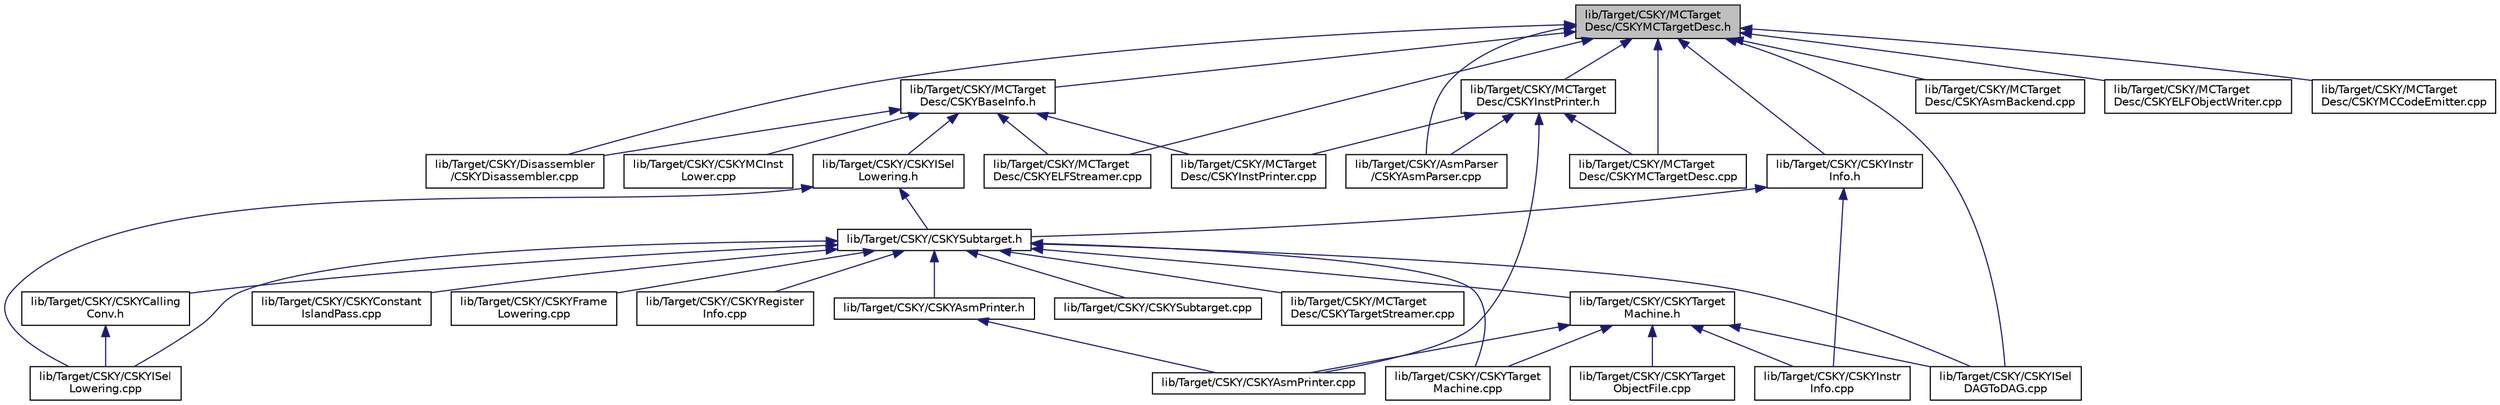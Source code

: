 digraph "lib/Target/CSKY/MCTargetDesc/CSKYMCTargetDesc.h"
{
 // LATEX_PDF_SIZE
  bgcolor="transparent";
  edge [fontname="Helvetica",fontsize="10",labelfontname="Helvetica",labelfontsize="10"];
  node [fontname="Helvetica",fontsize="10",shape=record];
  Node1 [label="lib/Target/CSKY/MCTarget\lDesc/CSKYMCTargetDesc.h",height=0.2,width=0.4,color="black", fillcolor="grey75", style="filled", fontcolor="black",tooltip=" "];
  Node1 -> Node2 [dir="back",color="midnightblue",fontsize="10",style="solid",fontname="Helvetica"];
  Node2 [label="lib/Target/CSKY/AsmParser\l/CSKYAsmParser.cpp",height=0.2,width=0.4,color="black",URL="$CSKYAsmParser_8cpp.html",tooltip=" "];
  Node1 -> Node3 [dir="back",color="midnightblue",fontsize="10",style="solid",fontname="Helvetica"];
  Node3 [label="lib/Target/CSKY/MCTarget\lDesc/CSKYBaseInfo.h",height=0.2,width=0.4,color="black",URL="$CSKYBaseInfo_8h.html",tooltip=" "];
  Node3 -> Node4 [dir="back",color="midnightblue",fontsize="10",style="solid",fontname="Helvetica"];
  Node4 [label="lib/Target/CSKY/CSKYISel\lLowering.h",height=0.2,width=0.4,color="black",URL="$CSKYISelLowering_8h.html",tooltip=" "];
  Node4 -> Node5 [dir="back",color="midnightblue",fontsize="10",style="solid",fontname="Helvetica"];
  Node5 [label="lib/Target/CSKY/CSKYSubtarget.h",height=0.2,width=0.4,color="black",URL="$CSKYSubtarget_8h.html",tooltip=" "];
  Node5 -> Node6 [dir="back",color="midnightblue",fontsize="10",style="solid",fontname="Helvetica"];
  Node6 [label="lib/Target/CSKY/CSKYAsmPrinter.h",height=0.2,width=0.4,color="black",URL="$CSKYAsmPrinter_8h.html",tooltip=" "];
  Node6 -> Node7 [dir="back",color="midnightblue",fontsize="10",style="solid",fontname="Helvetica"];
  Node7 [label="lib/Target/CSKY/CSKYAsmPrinter.cpp",height=0.2,width=0.4,color="black",URL="$CSKYAsmPrinter_8cpp.html",tooltip=" "];
  Node5 -> Node8 [dir="back",color="midnightblue",fontsize="10",style="solid",fontname="Helvetica"];
  Node8 [label="lib/Target/CSKY/CSKYTarget\lMachine.h",height=0.2,width=0.4,color="black",URL="$CSKYTargetMachine_8h.html",tooltip=" "];
  Node8 -> Node7 [dir="back",color="midnightblue",fontsize="10",style="solid",fontname="Helvetica"];
  Node8 -> Node9 [dir="back",color="midnightblue",fontsize="10",style="solid",fontname="Helvetica"];
  Node9 [label="lib/Target/CSKY/CSKYInstr\lInfo.cpp",height=0.2,width=0.4,color="black",URL="$CSKYInstrInfo_8cpp.html",tooltip=" "];
  Node8 -> Node10 [dir="back",color="midnightblue",fontsize="10",style="solid",fontname="Helvetica"];
  Node10 [label="lib/Target/CSKY/CSKYISel\lDAGToDAG.cpp",height=0.2,width=0.4,color="black",URL="$CSKYISelDAGToDAG_8cpp.html",tooltip=" "];
  Node8 -> Node11 [dir="back",color="midnightblue",fontsize="10",style="solid",fontname="Helvetica"];
  Node11 [label="lib/Target/CSKY/CSKYTarget\lMachine.cpp",height=0.2,width=0.4,color="black",URL="$CSKYTargetMachine_8cpp.html",tooltip=" "];
  Node8 -> Node12 [dir="back",color="midnightblue",fontsize="10",style="solid",fontname="Helvetica"];
  Node12 [label="lib/Target/CSKY/CSKYTarget\lObjectFile.cpp",height=0.2,width=0.4,color="black",URL="$CSKYTargetObjectFile_8cpp.html",tooltip=" "];
  Node5 -> Node13 [dir="back",color="midnightblue",fontsize="10",style="solid",fontname="Helvetica"];
  Node13 [label="lib/Target/CSKY/CSKYCalling\lConv.h",height=0.2,width=0.4,color="black",URL="$CSKYCallingConv_8h.html",tooltip=" "];
  Node13 -> Node14 [dir="back",color="midnightblue",fontsize="10",style="solid",fontname="Helvetica"];
  Node14 [label="lib/Target/CSKY/CSKYISel\lLowering.cpp",height=0.2,width=0.4,color="black",URL="$CSKYISelLowering_8cpp.html",tooltip=" "];
  Node5 -> Node15 [dir="back",color="midnightblue",fontsize="10",style="solid",fontname="Helvetica"];
  Node15 [label="lib/Target/CSKY/CSKYConstant\lIslandPass.cpp",height=0.2,width=0.4,color="black",URL="$CSKYConstantIslandPass_8cpp.html",tooltip=" "];
  Node5 -> Node16 [dir="back",color="midnightblue",fontsize="10",style="solid",fontname="Helvetica"];
  Node16 [label="lib/Target/CSKY/CSKYFrame\lLowering.cpp",height=0.2,width=0.4,color="black",URL="$CSKYFrameLowering_8cpp.html",tooltip=" "];
  Node5 -> Node10 [dir="back",color="midnightblue",fontsize="10",style="solid",fontname="Helvetica"];
  Node5 -> Node14 [dir="back",color="midnightblue",fontsize="10",style="solid",fontname="Helvetica"];
  Node5 -> Node17 [dir="back",color="midnightblue",fontsize="10",style="solid",fontname="Helvetica"];
  Node17 [label="lib/Target/CSKY/CSKYRegister\lInfo.cpp",height=0.2,width=0.4,color="black",URL="$CSKYRegisterInfo_8cpp.html",tooltip=" "];
  Node5 -> Node18 [dir="back",color="midnightblue",fontsize="10",style="solid",fontname="Helvetica"];
  Node18 [label="lib/Target/CSKY/CSKYSubtarget.cpp",height=0.2,width=0.4,color="black",URL="$CSKYSubtarget_8cpp.html",tooltip=" "];
  Node5 -> Node11 [dir="back",color="midnightblue",fontsize="10",style="solid",fontname="Helvetica"];
  Node5 -> Node19 [dir="back",color="midnightblue",fontsize="10",style="solid",fontname="Helvetica"];
  Node19 [label="lib/Target/CSKY/MCTarget\lDesc/CSKYTargetStreamer.cpp",height=0.2,width=0.4,color="black",URL="$CSKYTargetStreamer_8cpp.html",tooltip=" "];
  Node4 -> Node14 [dir="back",color="midnightblue",fontsize="10",style="solid",fontname="Helvetica"];
  Node3 -> Node20 [dir="back",color="midnightblue",fontsize="10",style="solid",fontname="Helvetica"];
  Node20 [label="lib/Target/CSKY/CSKYMCInst\lLower.cpp",height=0.2,width=0.4,color="black",URL="$CSKYMCInstLower_8cpp.html",tooltip=" "];
  Node3 -> Node21 [dir="back",color="midnightblue",fontsize="10",style="solid",fontname="Helvetica"];
  Node21 [label="lib/Target/CSKY/Disassembler\l/CSKYDisassembler.cpp",height=0.2,width=0.4,color="black",URL="$CSKYDisassembler_8cpp.html",tooltip=" "];
  Node3 -> Node22 [dir="back",color="midnightblue",fontsize="10",style="solid",fontname="Helvetica"];
  Node22 [label="lib/Target/CSKY/MCTarget\lDesc/CSKYELFStreamer.cpp",height=0.2,width=0.4,color="black",URL="$CSKYELFStreamer_8cpp.html",tooltip=" "];
  Node3 -> Node23 [dir="back",color="midnightblue",fontsize="10",style="solid",fontname="Helvetica"];
  Node23 [label="lib/Target/CSKY/MCTarget\lDesc/CSKYInstPrinter.cpp",height=0.2,width=0.4,color="black",URL="$CSKYInstPrinter_8cpp.html",tooltip=" "];
  Node1 -> Node24 [dir="back",color="midnightblue",fontsize="10",style="solid",fontname="Helvetica"];
  Node24 [label="lib/Target/CSKY/CSKYInstr\lInfo.h",height=0.2,width=0.4,color="black",URL="$CSKYInstrInfo_8h.html",tooltip=" "];
  Node24 -> Node5 [dir="back",color="midnightblue",fontsize="10",style="solid",fontname="Helvetica"];
  Node24 -> Node9 [dir="back",color="midnightblue",fontsize="10",style="solid",fontname="Helvetica"];
  Node1 -> Node25 [dir="back",color="midnightblue",fontsize="10",style="solid",fontname="Helvetica"];
  Node25 [label="lib/Target/CSKY/MCTarget\lDesc/CSKYInstPrinter.h",height=0.2,width=0.4,color="black",URL="$CSKYInstPrinter_8h.html",tooltip=" "];
  Node25 -> Node2 [dir="back",color="midnightblue",fontsize="10",style="solid",fontname="Helvetica"];
  Node25 -> Node7 [dir="back",color="midnightblue",fontsize="10",style="solid",fontname="Helvetica"];
  Node25 -> Node23 [dir="back",color="midnightblue",fontsize="10",style="solid",fontname="Helvetica"];
  Node25 -> Node26 [dir="back",color="midnightblue",fontsize="10",style="solid",fontname="Helvetica"];
  Node26 [label="lib/Target/CSKY/MCTarget\lDesc/CSKYMCTargetDesc.cpp",height=0.2,width=0.4,color="black",URL="$CSKYMCTargetDesc_8cpp.html",tooltip=" "];
  Node1 -> Node10 [dir="back",color="midnightblue",fontsize="10",style="solid",fontname="Helvetica"];
  Node1 -> Node21 [dir="back",color="midnightblue",fontsize="10",style="solid",fontname="Helvetica"];
  Node1 -> Node27 [dir="back",color="midnightblue",fontsize="10",style="solid",fontname="Helvetica"];
  Node27 [label="lib/Target/CSKY/MCTarget\lDesc/CSKYAsmBackend.cpp",height=0.2,width=0.4,color="black",URL="$CSKYAsmBackend_8cpp.html",tooltip=" "];
  Node1 -> Node28 [dir="back",color="midnightblue",fontsize="10",style="solid",fontname="Helvetica"];
  Node28 [label="lib/Target/CSKY/MCTarget\lDesc/CSKYELFObjectWriter.cpp",height=0.2,width=0.4,color="black",URL="$CSKYELFObjectWriter_8cpp.html",tooltip=" "];
  Node1 -> Node22 [dir="back",color="midnightblue",fontsize="10",style="solid",fontname="Helvetica"];
  Node1 -> Node29 [dir="back",color="midnightblue",fontsize="10",style="solid",fontname="Helvetica"];
  Node29 [label="lib/Target/CSKY/MCTarget\lDesc/CSKYMCCodeEmitter.cpp",height=0.2,width=0.4,color="black",URL="$CSKYMCCodeEmitter_8cpp.html",tooltip=" "];
  Node1 -> Node26 [dir="back",color="midnightblue",fontsize="10",style="solid",fontname="Helvetica"];
}
